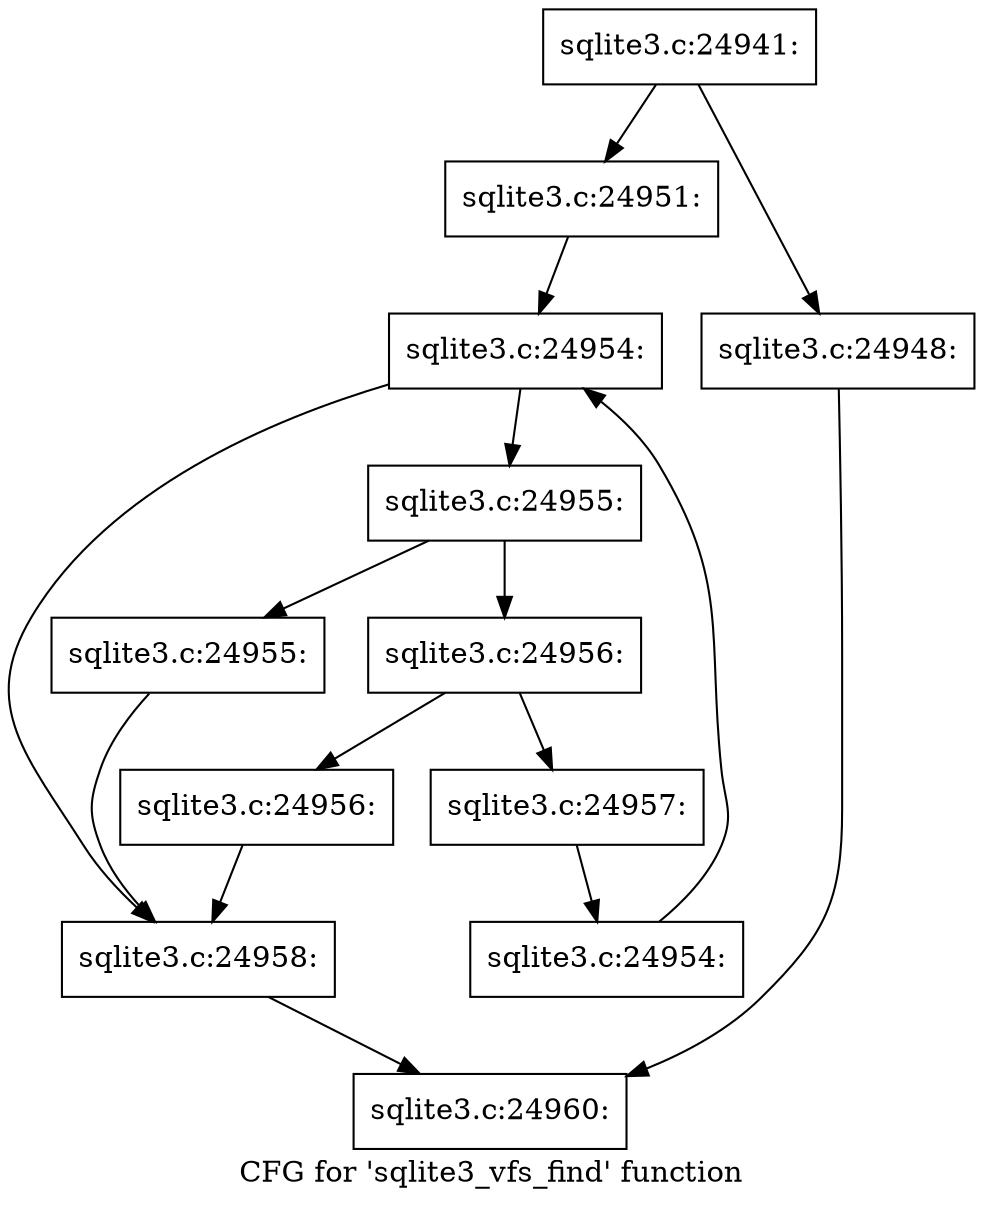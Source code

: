 digraph "CFG for 'sqlite3_vfs_find' function" {
	label="CFG for 'sqlite3_vfs_find' function";

	Node0x55c0f5283c50 [shape=record,label="{sqlite3.c:24941:}"];
	Node0x55c0f5283c50 -> Node0x55c0f52c67e0;
	Node0x55c0f5283c50 -> Node0x55c0f52c69b0;
	Node0x55c0f52c67e0 [shape=record,label="{sqlite3.c:24948:}"];
	Node0x55c0f52c67e0 -> Node0x55c0f5283e80;
	Node0x55c0f52c69b0 [shape=record,label="{sqlite3.c:24951:}"];
	Node0x55c0f52c69b0 -> Node0x55c0f5283640;
	Node0x55c0f5283640 [shape=record,label="{sqlite3.c:24954:}"];
	Node0x55c0f5283640 -> Node0x55c0f52c7310;
	Node0x55c0f5283640 -> Node0x55c0f52c6e80;
	Node0x55c0f52c7310 [shape=record,label="{sqlite3.c:24955:}"];
	Node0x55c0f52c7310 -> Node0x55c0f52c75e0;
	Node0x55c0f52c7310 -> Node0x55c0f52c7630;
	Node0x55c0f52c75e0 [shape=record,label="{sqlite3.c:24955:}"];
	Node0x55c0f52c75e0 -> Node0x55c0f52c6e80;
	Node0x55c0f52c7630 [shape=record,label="{sqlite3.c:24956:}"];
	Node0x55c0f52c7630 -> Node0x55c0f52c7950;
	Node0x55c0f52c7630 -> Node0x55c0f52c79a0;
	Node0x55c0f52c7950 [shape=record,label="{sqlite3.c:24956:}"];
	Node0x55c0f52c7950 -> Node0x55c0f52c6e80;
	Node0x55c0f52c79a0 [shape=record,label="{sqlite3.c:24957:}"];
	Node0x55c0f52c79a0 -> Node0x55c0f524aa30;
	Node0x55c0f524aa30 [shape=record,label="{sqlite3.c:24954:}"];
	Node0x55c0f524aa30 -> Node0x55c0f5283640;
	Node0x55c0f52c6e80 [shape=record,label="{sqlite3.c:24958:}"];
	Node0x55c0f52c6e80 -> Node0x55c0f5283e80;
	Node0x55c0f5283e80 [shape=record,label="{sqlite3.c:24960:}"];
}
